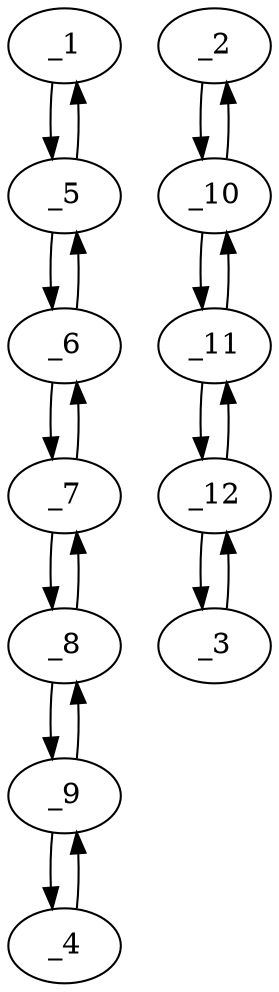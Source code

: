 digraph f1517_07 {
	_1	 [x="123.000000",
		y="64.000000"];
	_5	 [x="108.000000",
		y="71.000000"];
	_1 -> _5	 [angle="2.704965",
		orient="0.422885"];
	_2	 [x="191.000000",
		y="127.000000"];
	_10	 [x="182.000000",
		y="114.000000"];
	_2 -> _10	 [angle="-2.176341",
		orient="-0.822192"];
	_3	 [x="154.000000",
		y="129.000000"];
	_12	 [x="157.000000",
		y="112.000000"];
	_3 -> _12	 [angle="-1.396124",
		orient="-0.984784"];
	_4	 [x="91.000000",
		y="147.000000"];
	_9	 [x="89.000000",
		y="127.000000"];
	_4 -> _9	 [angle="-1.670465",
		orient="-0.995037"];
	_5 -> _1	 [angle="-0.436627",
		orient="-0.422885"];
	_6	 [x="89.000000",
		y="74.000000"];
	_5 -> _6	 [angle="2.984991",
		orient="0.155963"];
	_6 -> _5	 [angle="-0.156602",
		orient="-0.155963"];
	_7	 [x="91.000000",
		y="89.000000"];
	_6 -> _7	 [angle="1.438245",
		orient="0.991228"];
	_7 -> _6	 [angle="-1.703348",
		orient="-0.991228"];
	_8	 [x="87.000000",
		y="107.000000"];
	_7 -> _8	 [angle="1.789465",
		orient="0.976187"];
	_8 -> _7	 [angle="-1.352127",
		orient="-0.976187"];
	_8 -> _9	 [angle="1.471128",
		orient="0.995037"];
	_9 -> _4	 [angle="1.471128",
		orient="0.995037"];
	_9 -> _8	 [angle="-1.670465",
		orient="-0.995037"];
	_10 -> _2	 [angle="0.965252",
		orient="0.822192"];
	_11	 [x="169.000000",
		y="105.000000"];
	_10 -> _11	 [angle="-2.536048",
		orient="-0.569210"];
	_11 -> _10	 [angle="0.605545",
		orient="0.569210"];
	_11 -> _12	 [angle="2.613518",
		orient="0.503871"];
	_12 -> _3	 [angle="1.745469",
		orient="0.984784"];
	_12 -> _11	 [angle="-0.528074",
		orient="-0.503871"];
}
